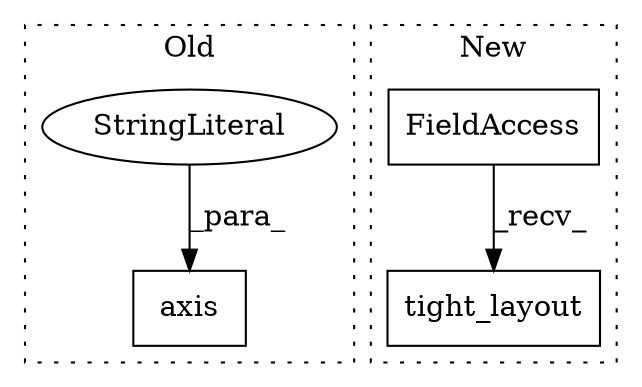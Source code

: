 digraph G {
subgraph cluster0 {
1 [label="axis" a="32" s="3432,3442" l="5,1" shape="box"];
4 [label="StringLiteral" a="45" s="3437" l="5" shape="ellipse"];
label = "Old";
style="dotted";
}
subgraph cluster1 {
2 [label="tight_layout" a="32" s="3747" l="14" shape="box"];
3 [label="FieldAccess" a="22" s="3729" l="10" shape="box"];
label = "New";
style="dotted";
}
3 -> 2 [label="_recv_"];
4 -> 1 [label="_para_"];
}